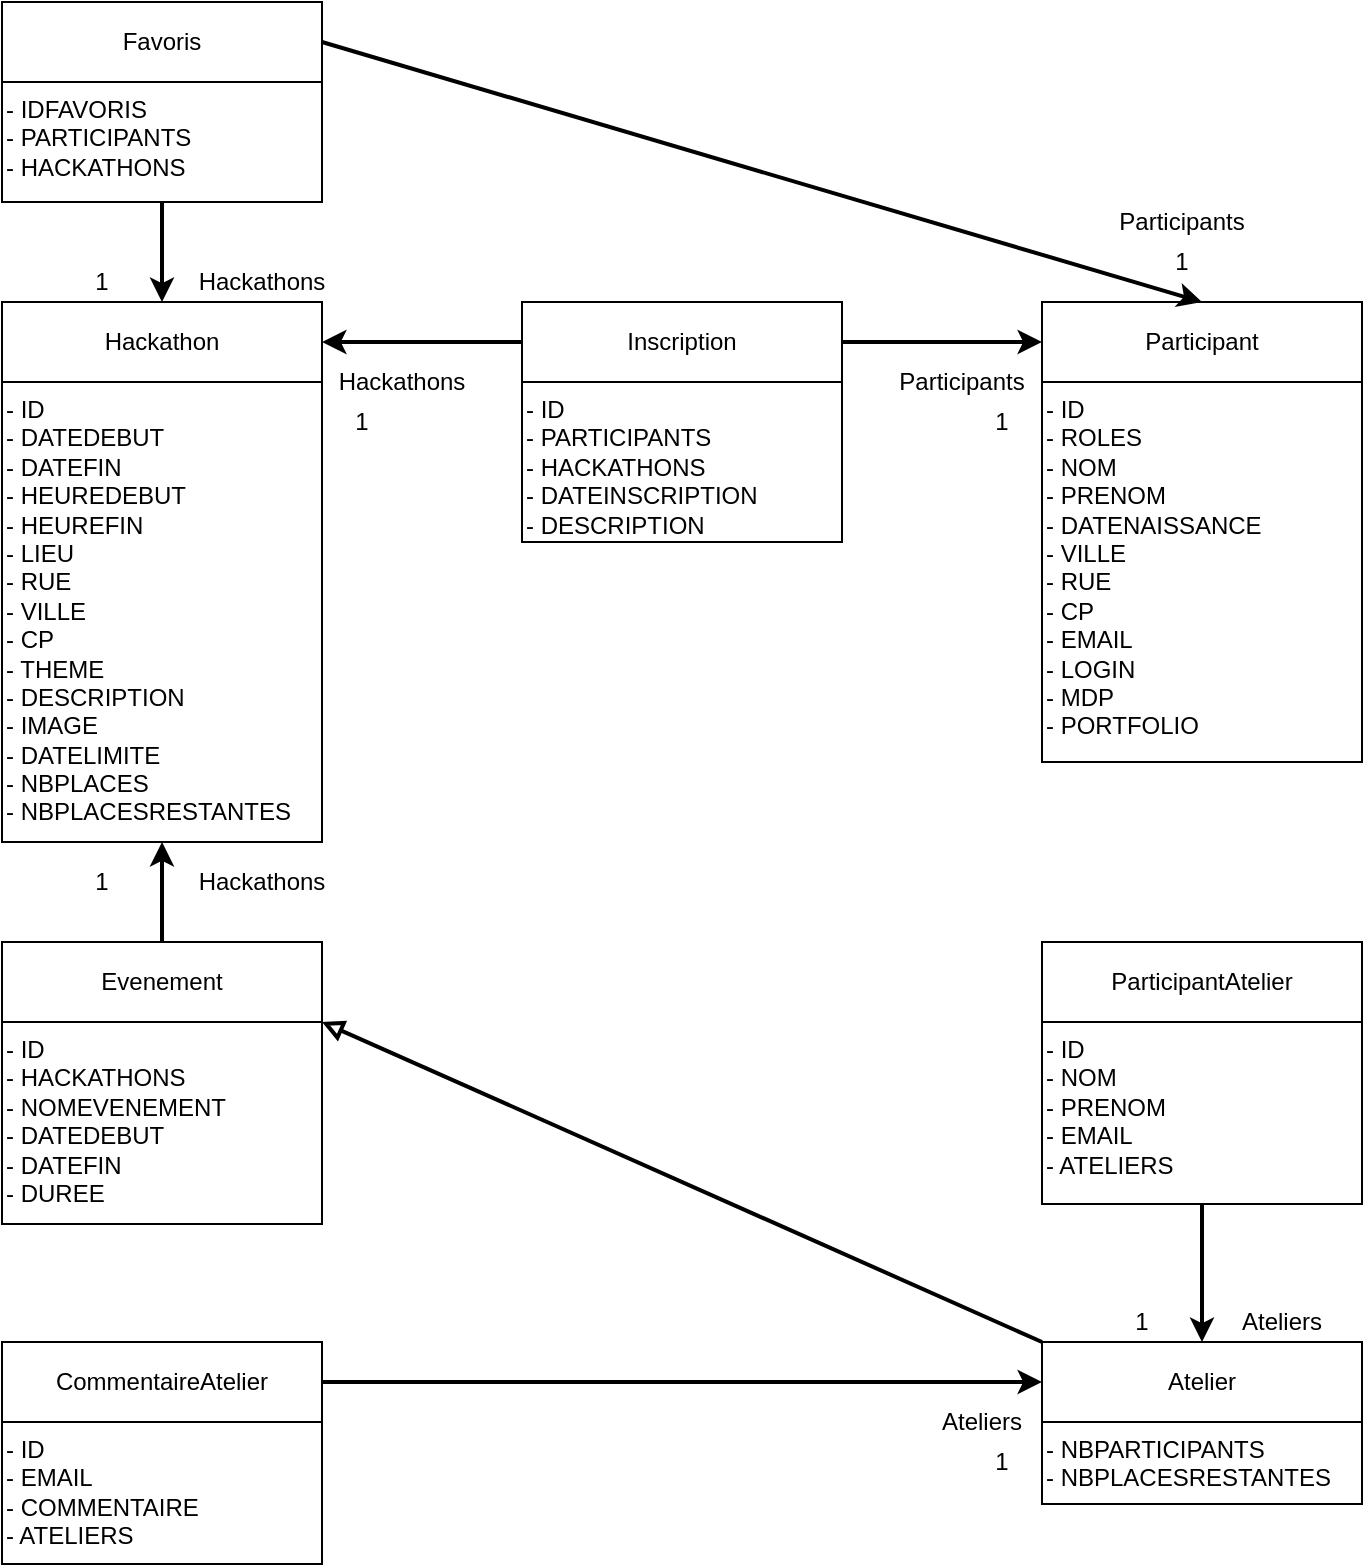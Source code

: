 <mxfile>
    <diagram id="C4TS-19_Y4aZMsiS-sHj" name="Page-1">
        <mxGraphModel dx="1013" dy="593" grid="1" gridSize="10" guides="1" tooltips="1" connect="1" arrows="1" fold="1" page="1" pageScale="1" pageWidth="827" pageHeight="1169" math="0" shadow="0">
            <root>
                <mxCell id="0"/>
                <mxCell id="1" parent="0"/>
                <mxCell id="16" style="edgeStyle=none;html=1;exitX=0.5;exitY=0;exitDx=0;exitDy=0;entryX=0.5;entryY=1;entryDx=0;entryDy=0;strokeWidth=2;" parent="1" source="3" target="39" edge="1">
                    <mxGeometry relative="1" as="geometry"/>
                </mxCell>
                <mxCell id="2" value="Hackathon" style="whiteSpace=wrap;html=1;container=0;shadow=0;rounded=0;glass=0;direction=east;" parent="1" vertex="1">
                    <mxGeometry x="40" y="190" width="160" height="40" as="geometry"/>
                </mxCell>
                <mxCell id="3" value="Evenement" style="whiteSpace=wrap;html=1;" parent="1" vertex="1">
                    <mxGeometry x="40" y="510" width="160" height="40" as="geometry"/>
                </mxCell>
                <mxCell id="21" style="edgeStyle=none;html=1;exitX=0.5;exitY=1;exitDx=0;exitDy=0;entryX=0.5;entryY=0;entryDx=0;entryDy=0;strokeWidth=2;" parent="1" source="43" target="6" edge="1">
                    <mxGeometry relative="1" as="geometry"/>
                </mxCell>
                <mxCell id="4" value="ParticipantAtelier" style="whiteSpace=wrap;html=1;" parent="1" vertex="1">
                    <mxGeometry x="560" y="510" width="160" height="40" as="geometry"/>
                </mxCell>
                <mxCell id="12" value="" style="edgeStyle=none;html=1;strokeWidth=2;" parent="1" source="5" target="7" edge="1">
                    <mxGeometry relative="1" as="geometry"/>
                </mxCell>
                <mxCell id="13" value="" style="edgeStyle=none;html=1;strokeWidth=2;" parent="1" source="5" target="2" edge="1">
                    <mxGeometry relative="1" as="geometry"/>
                </mxCell>
                <mxCell id="5" value="Inscription" style="whiteSpace=wrap;html=1;" parent="1" vertex="1">
                    <mxGeometry x="300" y="190" width="160" height="40" as="geometry"/>
                </mxCell>
                <mxCell id="34" style="edgeStyle=none;html=1;exitX=0;exitY=0;exitDx=0;exitDy=0;entryX=1;entryY=1;entryDx=0;entryDy=0;strokeColor=default;endArrow=block;endFill=0;strokeWidth=2;endSize=6;sourcePerimeterSpacing=0;targetPerimeterSpacing=0;startSize=6;jumpSize=6;" parent="1" source="6" target="3" edge="1">
                    <mxGeometry relative="1" as="geometry"/>
                </mxCell>
                <mxCell id="6" value="Atelier" style="whiteSpace=wrap;html=1;" parent="1" vertex="1">
                    <mxGeometry x="560" y="710" width="160" height="40" as="geometry"/>
                </mxCell>
                <mxCell id="7" value="Participant" style="whiteSpace=wrap;html=1;" parent="1" vertex="1">
                    <mxGeometry x="560" y="190" width="160" height="40" as="geometry"/>
                </mxCell>
                <mxCell id="18" style="edgeStyle=none;html=1;exitX=1;exitY=0.5;exitDx=0;exitDy=0;entryX=0;entryY=0.5;entryDx=0;entryDy=0;strokeWidth=2;" parent="1" source="8" target="6" edge="1">
                    <mxGeometry relative="1" as="geometry"/>
                </mxCell>
                <mxCell id="8" value="CommentaireAtelier" style="whiteSpace=wrap;html=1;" parent="1" vertex="1">
                    <mxGeometry x="40" y="710" width="160" height="40" as="geometry"/>
                </mxCell>
                <mxCell id="19" style="edgeStyle=none;html=1;exitX=0.5;exitY=1;exitDx=0;exitDy=0;entryX=0.5;entryY=0;entryDx=0;entryDy=0;strokeWidth=2;" parent="1" source="10" target="2" edge="1">
                    <mxGeometry relative="1" as="geometry"/>
                </mxCell>
                <mxCell id="20" style="edgeStyle=none;html=1;exitX=1;exitY=0.5;exitDx=0;exitDy=0;entryX=0.5;entryY=0;entryDx=0;entryDy=0;strokeWidth=2;" parent="1" source="10" target="7" edge="1">
                    <mxGeometry relative="1" as="geometry"/>
                </mxCell>
                <mxCell id="10" value="Favoris" style="whiteSpace=wrap;html=1;" parent="1" vertex="1">
                    <mxGeometry x="40" y="40" width="160" height="40" as="geometry"/>
                </mxCell>
                <mxCell id="23" value="Participants" style="text;strokeColor=none;align=center;fillColor=none;html=1;verticalAlign=middle;whiteSpace=wrap;rounded=0;shadow=0;glass=0;sketch=0;" parent="1" vertex="1">
                    <mxGeometry x="600" y="130" width="60" height="40" as="geometry"/>
                </mxCell>
                <mxCell id="25" value="Hackathons" style="text;strokeColor=none;align=center;fillColor=none;html=1;verticalAlign=middle;whiteSpace=wrap;rounded=0;shadow=0;glass=0;sketch=0;" parent="1" vertex="1">
                    <mxGeometry x="140" y="160" width="60" height="40" as="geometry"/>
                </mxCell>
                <mxCell id="26" value="Hackathons" style="text;strokeColor=none;align=center;fillColor=none;html=1;verticalAlign=middle;whiteSpace=wrap;rounded=0;shadow=0;glass=0;sketch=0;" parent="1" vertex="1">
                    <mxGeometry x="210" y="210" width="60" height="40" as="geometry"/>
                </mxCell>
                <mxCell id="27" value="Participants" style="text;strokeColor=none;align=center;fillColor=none;html=1;verticalAlign=middle;whiteSpace=wrap;rounded=0;shadow=0;glass=0;sketch=0;" parent="1" vertex="1">
                    <mxGeometry x="490" y="210" width="60" height="40" as="geometry"/>
                </mxCell>
                <mxCell id="30" value="Ateliers" style="text;strokeColor=none;align=center;fillColor=none;html=1;verticalAlign=middle;whiteSpace=wrap;rounded=0;shadow=0;glass=0;sketch=0;" parent="1" vertex="1">
                    <mxGeometry x="500" y="730" width="60" height="40" as="geometry"/>
                </mxCell>
                <mxCell id="31" value="Ateliers" style="text;strokeColor=none;align=center;fillColor=none;html=1;verticalAlign=middle;whiteSpace=wrap;rounded=0;shadow=0;glass=0;sketch=0;" parent="1" vertex="1">
                    <mxGeometry x="650" y="680" width="60" height="40" as="geometry"/>
                </mxCell>
                <mxCell id="36" value="- IDFAVORIS&lt;br&gt;- PARTICIPANTS&lt;br&gt;- HACKATHONS" style="rounded=0;whiteSpace=wrap;html=1;glass=0;strokeColor=default;align=left;verticalAlign=top;" vertex="1" parent="1">
                    <mxGeometry x="40" y="80" width="160" height="60" as="geometry"/>
                </mxCell>
                <mxCell id="37" value="- ID&lt;br&gt;- ROLES&lt;br&gt;- NOM&lt;br&gt;- PRENOM&lt;br&gt;- DATENAISSANCE&lt;br&gt;- VILLE&lt;br&gt;- RUE&lt;br&gt;- CP&lt;br&gt;- EMAIL&lt;br&gt;- LOGIN&lt;br&gt;- MDP&lt;br&gt;- PORTFOLIO" style="rounded=0;whiteSpace=wrap;html=1;glass=0;strokeColor=default;align=left;verticalAlign=top;" vertex="1" parent="1">
                    <mxGeometry x="560" y="230" width="160" height="190" as="geometry"/>
                </mxCell>
                <mxCell id="38" value="- ID&lt;br&gt;- PARTICIPANTS&lt;br&gt;- HACKATHONS&lt;br&gt;- DATEINSCRIPTION&lt;br&gt;- DESCRIPTION" style="rounded=0;whiteSpace=wrap;html=1;glass=0;strokeColor=default;align=left;verticalAlign=top;" vertex="1" parent="1">
                    <mxGeometry x="300" y="230" width="160" height="80" as="geometry"/>
                </mxCell>
                <mxCell id="39" value="- ID&lt;br&gt;- DATEDEBUT&lt;br&gt;- DATEFIN&lt;br&gt;- HEUREDEBUT&lt;br&gt;- HEUREFIN&lt;br&gt;- LIEU&lt;br&gt;- RUE&lt;br&gt;- VILLE&lt;br&gt;- CP&lt;br&gt;- THEME&lt;br&gt;- DESCRIPTION&lt;br&gt;- IMAGE&lt;br&gt;- DATELIMITE&lt;br&gt;- NBPLACES&lt;br&gt;- NBPLACESRESTANTES" style="rounded=0;whiteSpace=wrap;html=1;glass=0;strokeColor=default;align=left;verticalAlign=top;" vertex="1" parent="1">
                    <mxGeometry x="40" y="230" width="160" height="230" as="geometry"/>
                </mxCell>
                <mxCell id="42" value="- ID&lt;br&gt;- HACKATHONS&lt;br&gt;- NOMEVENEMENT&lt;br&gt;- DATEDEBUT&lt;br&gt;- DATEFIN&lt;br&gt;- DUREE" style="rounded=0;whiteSpace=wrap;html=1;glass=0;strokeColor=default;align=left;verticalAlign=top;" vertex="1" parent="1">
                    <mxGeometry x="40" y="550" width="160" height="101" as="geometry"/>
                </mxCell>
                <mxCell id="43" value="- ID&lt;br&gt;- NOM&lt;br&gt;- PRENOM&lt;br&gt;- EMAIL&lt;br&gt;- ATELIERS" style="rounded=0;whiteSpace=wrap;html=1;glass=0;strokeColor=default;align=left;verticalAlign=top;" vertex="1" parent="1">
                    <mxGeometry x="560" y="550" width="160" height="91" as="geometry"/>
                </mxCell>
                <mxCell id="44" value="- ID&lt;br&gt;- EMAIL&lt;br&gt;- COMMENTAIRE&lt;br&gt;- ATELIERS" style="rounded=0;whiteSpace=wrap;html=1;glass=0;strokeColor=default;align=left;verticalAlign=top;" vertex="1" parent="1">
                    <mxGeometry x="40" y="750" width="160" height="71" as="geometry"/>
                </mxCell>
                <mxCell id="45" value="- NBPARTICIPANTS&lt;br&gt;- NBPLACESRESTANTES" style="rounded=0;whiteSpace=wrap;html=1;glass=0;strokeColor=default;align=left;verticalAlign=top;" vertex="1" parent="1">
                    <mxGeometry x="560" y="750" width="160" height="41" as="geometry"/>
                </mxCell>
                <mxCell id="46" value="1" style="text;strokeColor=none;align=center;fillColor=none;html=1;verticalAlign=middle;whiteSpace=wrap;rounded=0;shadow=0;glass=0;sketch=0;" vertex="1" parent="1">
                    <mxGeometry x="620" y="160" width="20" height="20" as="geometry"/>
                </mxCell>
                <mxCell id="49" value="1" style="text;strokeColor=none;align=center;fillColor=none;html=1;verticalAlign=middle;whiteSpace=wrap;rounded=0;shadow=0;glass=0;sketch=0;" vertex="1" parent="1">
                    <mxGeometry x="80" y="170" width="20" height="20" as="geometry"/>
                </mxCell>
                <mxCell id="50" value="1" style="text;strokeColor=none;align=center;fillColor=none;html=1;verticalAlign=middle;whiteSpace=wrap;rounded=0;shadow=0;glass=0;sketch=0;" vertex="1" parent="1">
                    <mxGeometry x="210" y="240" width="20" height="20" as="geometry"/>
                </mxCell>
                <mxCell id="51" value="1" style="text;strokeColor=none;align=center;fillColor=none;html=1;verticalAlign=middle;whiteSpace=wrap;rounded=0;shadow=0;glass=0;sketch=0;" vertex="1" parent="1">
                    <mxGeometry x="530" y="240" width="20" height="20" as="geometry"/>
                </mxCell>
                <mxCell id="52" value="1" style="text;strokeColor=none;align=center;fillColor=none;html=1;verticalAlign=middle;whiteSpace=wrap;rounded=0;shadow=0;glass=0;sketch=0;" vertex="1" parent="1">
                    <mxGeometry x="80" y="470" width="20" height="20" as="geometry"/>
                </mxCell>
                <mxCell id="54" value="1" style="text;strokeColor=none;align=center;fillColor=none;html=1;verticalAlign=middle;whiteSpace=wrap;rounded=0;shadow=0;glass=0;sketch=0;" vertex="1" parent="1">
                    <mxGeometry x="530" y="760" width="20" height="20" as="geometry"/>
                </mxCell>
                <mxCell id="55" value="1" style="text;strokeColor=none;align=center;fillColor=none;html=1;verticalAlign=middle;whiteSpace=wrap;rounded=0;shadow=0;glass=0;sketch=0;" vertex="1" parent="1">
                    <mxGeometry x="600" y="690" width="20" height="20" as="geometry"/>
                </mxCell>
                <mxCell id="56" value="Hackathons" style="text;strokeColor=none;align=center;fillColor=none;html=1;verticalAlign=middle;whiteSpace=wrap;rounded=0;shadow=0;glass=0;sketch=0;" vertex="1" parent="1">
                    <mxGeometry x="140" y="460" width="60" height="40" as="geometry"/>
                </mxCell>
            </root>
        </mxGraphModel>
    </diagram>
</mxfile>